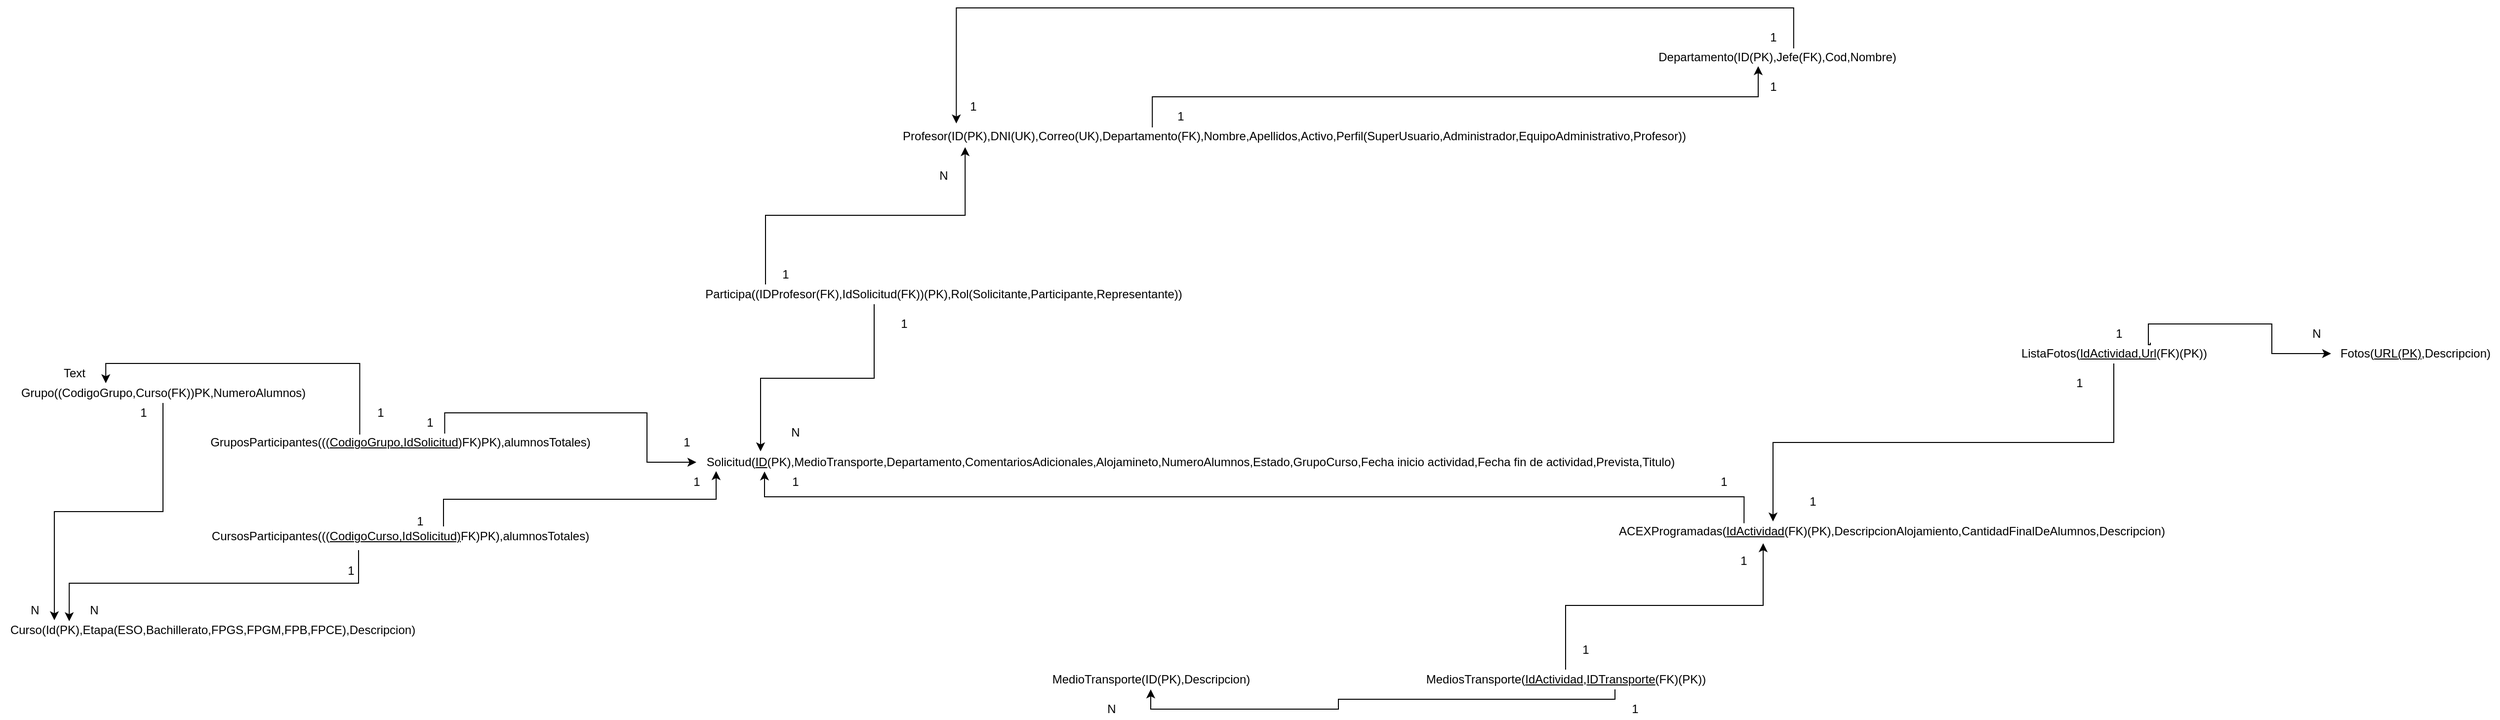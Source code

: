 <mxfile version="19.0.2" type="device"><diagram id="5Wt1nYC36sGOiHPfwZ3B" name="Página-1"><mxGraphModel dx="2181" dy="824" grid="1" gridSize="10" guides="1" tooltips="1" connect="1" arrows="1" fold="1" page="1" pageScale="1" pageWidth="827" pageHeight="1169" math="0" shadow="0"><root><mxCell id="0"/><mxCell id="1" parent="0"/><mxCell id="dhBkua_SBjsQ9sNKdqEB-27" style="edgeStyle=orthogonalEdgeStyle;rounded=0;orthogonalLoop=1;jettySize=auto;html=1;entryX=0.078;entryY=-0.15;entryDx=0;entryDy=0;entryPerimeter=0;exitX=0.565;exitY=0.05;exitDx=0;exitDy=0;exitPerimeter=0;" edge="1" parent="1" source="dhBkua_SBjsQ9sNKdqEB-1" target="dhBkua_SBjsQ9sNKdqEB-2"><mxGeometry relative="1" as="geometry"><Array as="points"><mxPoint x="1541" y="60"/><mxPoint x="693" y="60"/></Array></mxGeometry></mxCell><mxCell id="dhBkua_SBjsQ9sNKdqEB-1" value="Departamento(ID(PK),Jefe(FK),Cod,Nombre)" style="text;html=1;align=center;verticalAlign=middle;resizable=0;points=[];autosize=1;strokeColor=none;fillColor=none;" vertex="1" parent="1"><mxGeometry x="1394" y="100" width="260" height="20" as="geometry"/></mxCell><mxCell id="dhBkua_SBjsQ9sNKdqEB-28" style="edgeStyle=orthogonalEdgeStyle;rounded=0;orthogonalLoop=1;jettySize=auto;html=1;entryX=0.427;entryY=0.95;entryDx=0;entryDy=0;entryPerimeter=0;exitX=0.323;exitY=0.05;exitDx=0;exitDy=0;exitPerimeter=0;" edge="1" parent="1" source="dhBkua_SBjsQ9sNKdqEB-2" target="dhBkua_SBjsQ9sNKdqEB-1"><mxGeometry relative="1" as="geometry"/></mxCell><mxCell id="dhBkua_SBjsQ9sNKdqEB-2" value="Profesor(ID(PK),DNI(UK),Correo(UK),Departamento(FK),Nombre,Apellidos,Activo,Perfil(SuperUsuario,Administrador,EquipoAdministrativo,Profesor))" style="text;html=1;align=center;verticalAlign=middle;resizable=0;points=[];autosize=1;strokeColor=none;fillColor=none;" vertex="1" parent="1"><mxGeometry x="630" y="180" width="810" height="20" as="geometry"/></mxCell><mxCell id="dhBkua_SBjsQ9sNKdqEB-25" style="edgeStyle=orthogonalEdgeStyle;rounded=0;orthogonalLoop=1;jettySize=auto;html=1;entryX=0.089;entryY=1.05;entryDx=0;entryDy=0;entryPerimeter=0;" edge="1" parent="1" source="dhBkua_SBjsQ9sNKdqEB-3" target="dhBkua_SBjsQ9sNKdqEB-2"><mxGeometry relative="1" as="geometry"><Array as="points"><mxPoint x="500" y="270"/><mxPoint x="702" y="270"/></Array></mxGeometry></mxCell><mxCell id="dhBkua_SBjsQ9sNKdqEB-26" style="edgeStyle=orthogonalEdgeStyle;rounded=0;orthogonalLoop=1;jettySize=auto;html=1;entryX=0.065;entryY=-0.05;entryDx=0;entryDy=0;entryPerimeter=0;" edge="1" parent="1" source="dhBkua_SBjsQ9sNKdqEB-3" target="dhBkua_SBjsQ9sNKdqEB-4"><mxGeometry relative="1" as="geometry"><Array as="points"><mxPoint x="610" y="435"/><mxPoint x="495" y="435"/></Array></mxGeometry></mxCell><mxCell id="dhBkua_SBjsQ9sNKdqEB-3" value="Participa((IDProfesor(FK),IdSolicitud(FK))(PK),Rol(Solicitante,Participante,Representante))" style="text;html=1;align=center;verticalAlign=middle;resizable=0;points=[];autosize=1;strokeColor=none;fillColor=none;" vertex="1" parent="1"><mxGeometry x="430" y="340" width="500" height="20" as="geometry"/></mxCell><mxCell id="dhBkua_SBjsQ9sNKdqEB-4" value="Solicitud(&lt;u&gt;ID&lt;/u&gt;(PK),MedioTransporte,Departamento,ComentariosAdicionales,Alojamineto,NumeroAlumnos,Estado,GrupoCurso,Fecha inicio actividad,Fecha fin de actividad,Prevista,Titulo)" style="text;html=1;align=center;verticalAlign=middle;resizable=0;points=[];autosize=1;strokeColor=none;fillColor=none;" vertex="1" parent="1"><mxGeometry x="430" y="510" width="1000" height="20" as="geometry"/></mxCell><mxCell id="dhBkua_SBjsQ9sNKdqEB-32" style="edgeStyle=orthogonalEdgeStyle;rounded=0;orthogonalLoop=1;jettySize=auto;html=1;entryX=0.128;entryY=0;entryDx=0;entryDy=0;entryPerimeter=0;" edge="1" parent="1" source="dhBkua_SBjsQ9sNKdqEB-5" target="dhBkua_SBjsQ9sNKdqEB-6"><mxGeometry relative="1" as="geometry"/></mxCell><mxCell id="dhBkua_SBjsQ9sNKdqEB-5" value="Grupo((CodigoGrupo,Curso(FK))PK,NumeroAlumnos)" style="text;html=1;align=center;verticalAlign=middle;resizable=0;points=[];autosize=1;strokeColor=none;fillColor=none;" vertex="1" parent="1"><mxGeometry x="-260" y="440" width="300" height="20" as="geometry"/></mxCell><mxCell id="dhBkua_SBjsQ9sNKdqEB-6" value="Curso(Id(PK),Etapa(ESO,Bachillerato,FPGS,FPGM,FPB,FPCE),Descripcion)" style="text;html=1;align=center;verticalAlign=middle;resizable=0;points=[];autosize=1;strokeColor=none;fillColor=none;" vertex="1" parent="1"><mxGeometry x="-275" y="680" width="430" height="20" as="geometry"/></mxCell><mxCell id="dhBkua_SBjsQ9sNKdqEB-29" style="edgeStyle=orthogonalEdgeStyle;rounded=0;orthogonalLoop=1;jettySize=auto;html=1;exitX=0.613;exitY=0.05;exitDx=0;exitDy=0;exitPerimeter=0;" edge="1" parent="1" source="dhBkua_SBjsQ9sNKdqEB-8" target="dhBkua_SBjsQ9sNKdqEB-4"><mxGeometry relative="1" as="geometry"/></mxCell><mxCell id="dhBkua_SBjsQ9sNKdqEB-31" style="edgeStyle=orthogonalEdgeStyle;rounded=0;orthogonalLoop=1;jettySize=auto;html=1;entryX=0.307;entryY=0;entryDx=0;entryDy=0;entryPerimeter=0;exitX=0.398;exitY=0.1;exitDx=0;exitDy=0;exitPerimeter=0;" edge="1" parent="1" source="dhBkua_SBjsQ9sNKdqEB-8" target="dhBkua_SBjsQ9sNKdqEB-5"><mxGeometry relative="1" as="geometry"/></mxCell><mxCell id="dhBkua_SBjsQ9sNKdqEB-8" value="GruposParticipantes(((&lt;u&gt;CodigoGrupo,IdSolicitud&lt;/u&gt;)FK)PK),alumnosTotales)" style="text;html=1;align=center;verticalAlign=middle;resizable=0;points=[];autosize=1;strokeColor=none;fillColor=none;" vertex="1" parent="1"><mxGeometry x="-70" y="490" width="400" height="20" as="geometry"/></mxCell><mxCell id="dhBkua_SBjsQ9sNKdqEB-30" style="edgeStyle=orthogonalEdgeStyle;rounded=0;orthogonalLoop=1;jettySize=auto;html=1;entryX=0.02;entryY=0.95;entryDx=0;entryDy=0;entryPerimeter=0;exitX=0.61;exitY=0;exitDx=0;exitDy=0;exitPerimeter=0;" edge="1" parent="1" source="dhBkua_SBjsQ9sNKdqEB-9" target="dhBkua_SBjsQ9sNKdqEB-4"><mxGeometry relative="1" as="geometry"/></mxCell><mxCell id="dhBkua_SBjsQ9sNKdqEB-33" style="edgeStyle=orthogonalEdgeStyle;rounded=0;orthogonalLoop=1;jettySize=auto;html=1;entryX=0.163;entryY=0.05;entryDx=0;entryDy=0;entryPerimeter=0;exitX=0.395;exitY=1.2;exitDx=0;exitDy=0;exitPerimeter=0;" edge="1" parent="1" source="dhBkua_SBjsQ9sNKdqEB-9" target="dhBkua_SBjsQ9sNKdqEB-6"><mxGeometry relative="1" as="geometry"/></mxCell><mxCell id="dhBkua_SBjsQ9sNKdqEB-9" value="CursosParticipantes(((&lt;u&gt;CodigoCurso,IdSolicitud)&lt;/u&gt;FK)PK),alumnosTotales)" style="text;html=1;align=center;verticalAlign=middle;resizable=0;points=[];autosize=1;strokeColor=none;fillColor=none;" vertex="1" parent="1"><mxGeometry x="-70" y="585" width="400" height="20" as="geometry"/></mxCell><mxCell id="dhBkua_SBjsQ9sNKdqEB-48" style="edgeStyle=orthogonalEdgeStyle;rounded=0;orthogonalLoop=1;jettySize=auto;html=1;exitX=0.238;exitY=0.086;exitDx=0;exitDy=0;exitPerimeter=0;entryX=0.069;entryY=0.967;entryDx=0;entryDy=0;entryPerimeter=0;" edge="1" parent="1" source="dhBkua_SBjsQ9sNKdqEB-10" target="dhBkua_SBjsQ9sNKdqEB-4"><mxGeometry relative="1" as="geometry"/></mxCell><mxCell id="dhBkua_SBjsQ9sNKdqEB-10" value="ACEXProgramadas(&lt;u&gt;IdActividad&lt;/u&gt;(FK)(PK),DescripcionAlojamiento,CantidadFinalDeAlumnos,Descripcion)" style="text;html=1;align=center;verticalAlign=middle;resizable=0;points=[];autosize=1;strokeColor=none;fillColor=none;" vertex="1" parent="1"><mxGeometry x="1355" y="580" width="570" height="20" as="geometry"/></mxCell><mxCell id="dhBkua_SBjsQ9sNKdqEB-16" style="edgeStyle=orthogonalEdgeStyle;rounded=0;orthogonalLoop=1;jettySize=auto;html=1;exitX=0.685;exitY=-0.05;exitDx=0;exitDy=0;exitPerimeter=0;" edge="1" parent="1" source="dhBkua_SBjsQ9sNKdqEB-11" target="dhBkua_SBjsQ9sNKdqEB-12"><mxGeometry relative="1" as="geometry"><Array as="points"><mxPoint x="1902" y="401"/><mxPoint x="1900" y="401"/><mxPoint x="1900" y="380"/><mxPoint x="2025" y="380"/><mxPoint x="2025" y="410"/></Array></mxGeometry></mxCell><mxCell id="dhBkua_SBjsQ9sNKdqEB-18" style="edgeStyle=orthogonalEdgeStyle;rounded=0;orthogonalLoop=1;jettySize=auto;html=1;" edge="1" parent="1" source="dhBkua_SBjsQ9sNKdqEB-11" target="dhBkua_SBjsQ9sNKdqEB-10"><mxGeometry relative="1" as="geometry"><Array as="points"><mxPoint x="1865" y="500"/><mxPoint x="1520" y="500"/></Array></mxGeometry></mxCell><mxCell id="dhBkua_SBjsQ9sNKdqEB-11" value="ListaFotos(&lt;u&gt;IdActividad,Url&lt;/u&gt;(FK)(PK))" style="text;html=1;align=center;verticalAlign=middle;resizable=0;points=[];autosize=1;strokeColor=none;fillColor=none;" vertex="1" parent="1"><mxGeometry x="1765" y="400" width="200" height="20" as="geometry"/></mxCell><mxCell id="dhBkua_SBjsQ9sNKdqEB-12" value="Fotos(&lt;u&gt;URL(PK)&lt;/u&gt;,Descripcion)" style="text;html=1;align=center;verticalAlign=middle;resizable=0;points=[];autosize=1;strokeColor=none;fillColor=none;" vertex="1" parent="1"><mxGeometry x="2085" y="400" width="170" height="20" as="geometry"/></mxCell><mxCell id="dhBkua_SBjsQ9sNKdqEB-20" style="edgeStyle=orthogonalEdgeStyle;rounded=0;orthogonalLoop=1;jettySize=auto;html=1;entryX=0.5;entryY=1;entryDx=0;entryDy=0;entryPerimeter=0;" edge="1" parent="1" source="dhBkua_SBjsQ9sNKdqEB-13" target="dhBkua_SBjsQ9sNKdqEB-14"><mxGeometry relative="1" as="geometry"><Array as="points"><mxPoint x="1360" y="760"/><mxPoint x="1080" y="760"/><mxPoint x="1080" y="770"/><mxPoint x="890" y="770"/></Array></mxGeometry></mxCell><mxCell id="dhBkua_SBjsQ9sNKdqEB-21" style="edgeStyle=orthogonalEdgeStyle;rounded=0;orthogonalLoop=1;jettySize=auto;html=1;entryX=0.272;entryY=1.1;entryDx=0;entryDy=0;entryPerimeter=0;" edge="1" parent="1" source="dhBkua_SBjsQ9sNKdqEB-13" target="dhBkua_SBjsQ9sNKdqEB-10"><mxGeometry relative="1" as="geometry"/></mxCell><mxCell id="dhBkua_SBjsQ9sNKdqEB-13" value="MediosTransporte(&lt;u&gt;IdActividad&lt;/u&gt;,&lt;u&gt;IDTransporte&lt;/u&gt;(FK)(PK))" style="text;html=1;align=center;verticalAlign=middle;resizable=0;points=[];autosize=1;strokeColor=none;fillColor=none;" vertex="1" parent="1"><mxGeometry x="1160" y="730" width="300" height="20" as="geometry"/></mxCell><mxCell id="dhBkua_SBjsQ9sNKdqEB-14" value="MedioTransporte(ID(PK),Descripcion)" style="text;html=1;align=center;verticalAlign=middle;resizable=0;points=[];autosize=1;strokeColor=none;fillColor=none;" vertex="1" parent="1"><mxGeometry x="780" y="730" width="220" height="20" as="geometry"/></mxCell><mxCell id="dhBkua_SBjsQ9sNKdqEB-34" value="1" style="text;html=1;align=center;verticalAlign=middle;resizable=0;points=[];autosize=1;strokeColor=none;fillColor=none;" vertex="1" parent="1"><mxGeometry x="1510" y="80" width="20" height="20" as="geometry"/></mxCell><mxCell id="dhBkua_SBjsQ9sNKdqEB-35" value="1" style="text;html=1;align=center;verticalAlign=middle;resizable=0;points=[];autosize=1;strokeColor=none;fillColor=none;" vertex="1" parent="1"><mxGeometry x="700" y="150" width="20" height="20" as="geometry"/></mxCell><mxCell id="dhBkua_SBjsQ9sNKdqEB-36" value="1" style="text;html=1;align=center;verticalAlign=middle;resizable=0;points=[];autosize=1;strokeColor=none;fillColor=none;" vertex="1" parent="1"><mxGeometry x="910" y="160" width="20" height="20" as="geometry"/></mxCell><mxCell id="dhBkua_SBjsQ9sNKdqEB-37" value="1" style="text;html=1;align=center;verticalAlign=middle;resizable=0;points=[];autosize=1;strokeColor=none;fillColor=none;" vertex="1" parent="1"><mxGeometry x="1510" y="130" width="20" height="20" as="geometry"/></mxCell><mxCell id="dhBkua_SBjsQ9sNKdqEB-38" value="1" style="text;html=1;align=center;verticalAlign=middle;resizable=0;points=[];autosize=1;strokeColor=none;fillColor=none;" vertex="1" parent="1"><mxGeometry x="510" y="320" width="20" height="20" as="geometry"/></mxCell><mxCell id="dhBkua_SBjsQ9sNKdqEB-39" value="N" style="text;html=1;align=center;verticalAlign=middle;resizable=0;points=[];autosize=1;strokeColor=none;fillColor=none;" vertex="1" parent="1"><mxGeometry x="670" y="220" width="20" height="20" as="geometry"/></mxCell><mxCell id="dhBkua_SBjsQ9sNKdqEB-40" value="1" style="text;html=1;align=center;verticalAlign=middle;resizable=0;points=[];autosize=1;strokeColor=none;fillColor=none;" vertex="1" parent="1"><mxGeometry x="630" y="370" width="20" height="20" as="geometry"/></mxCell><mxCell id="dhBkua_SBjsQ9sNKdqEB-41" value="N" style="text;html=1;align=center;verticalAlign=middle;resizable=0;points=[];autosize=1;strokeColor=none;fillColor=none;" vertex="1" parent="1"><mxGeometry x="520" y="480" width="20" height="20" as="geometry"/></mxCell><mxCell id="dhBkua_SBjsQ9sNKdqEB-42" value="1" style="text;html=1;align=center;verticalAlign=middle;resizable=0;points=[];autosize=1;strokeColor=none;fillColor=none;" vertex="1" parent="1"><mxGeometry x="1860" y="380" width="20" height="20" as="geometry"/></mxCell><mxCell id="dhBkua_SBjsQ9sNKdqEB-43" value="N" style="text;html=1;align=center;verticalAlign=middle;resizable=0;points=[];autosize=1;strokeColor=none;fillColor=none;" vertex="1" parent="1"><mxGeometry x="2060" y="380" width="20" height="20" as="geometry"/></mxCell><mxCell id="dhBkua_SBjsQ9sNKdqEB-44" value="1" style="text;html=1;align=center;verticalAlign=middle;resizable=0;points=[];autosize=1;strokeColor=none;fillColor=none;" vertex="1" parent="1"><mxGeometry x="1820" y="430" width="20" height="20" as="geometry"/></mxCell><mxCell id="dhBkua_SBjsQ9sNKdqEB-45" value="1" style="text;html=1;align=center;verticalAlign=middle;resizable=0;points=[];autosize=1;strokeColor=none;fillColor=none;" vertex="1" parent="1"><mxGeometry x="1550" y="550" width="20" height="20" as="geometry"/></mxCell><mxCell id="dhBkua_SBjsQ9sNKdqEB-46" value="1" style="text;html=1;align=center;verticalAlign=middle;resizable=0;points=[];autosize=1;strokeColor=none;fillColor=none;" vertex="1" parent="1"><mxGeometry x="1480" y="610" width="20" height="20" as="geometry"/></mxCell><mxCell id="dhBkua_SBjsQ9sNKdqEB-47" value="1" style="text;html=1;align=center;verticalAlign=middle;resizable=0;points=[];autosize=1;strokeColor=none;fillColor=none;" vertex="1" parent="1"><mxGeometry x="1320" y="700" width="20" height="20" as="geometry"/></mxCell><mxCell id="dhBkua_SBjsQ9sNKdqEB-49" value="1" style="text;html=1;align=center;verticalAlign=middle;resizable=0;points=[];autosize=1;strokeColor=none;fillColor=none;" vertex="1" parent="1"><mxGeometry x="1460" y="530" width="20" height="20" as="geometry"/></mxCell><mxCell id="dhBkua_SBjsQ9sNKdqEB-50" value="1" style="text;html=1;align=center;verticalAlign=middle;resizable=0;points=[];autosize=1;strokeColor=none;fillColor=none;" vertex="1" parent="1"><mxGeometry x="520" y="530" width="20" height="20" as="geometry"/></mxCell><mxCell id="dhBkua_SBjsQ9sNKdqEB-51" value="1" style="text;html=1;align=center;verticalAlign=middle;resizable=0;points=[];autosize=1;strokeColor=none;fillColor=none;" vertex="1" parent="1"><mxGeometry x="1370" y="760" width="20" height="20" as="geometry"/></mxCell><mxCell id="dhBkua_SBjsQ9sNKdqEB-52" value="N" style="text;html=1;align=center;verticalAlign=middle;resizable=0;points=[];autosize=1;strokeColor=none;fillColor=none;" vertex="1" parent="1"><mxGeometry x="840" y="760" width="20" height="20" as="geometry"/></mxCell><mxCell id="dhBkua_SBjsQ9sNKdqEB-53" value="1" style="text;html=1;align=center;verticalAlign=middle;resizable=0;points=[];autosize=1;strokeColor=none;fillColor=none;" vertex="1" parent="1"><mxGeometry x="410" y="490" width="20" height="20" as="geometry"/></mxCell><mxCell id="dhBkua_SBjsQ9sNKdqEB-54" value="1" style="text;html=1;align=center;verticalAlign=middle;resizable=0;points=[];autosize=1;strokeColor=none;fillColor=none;" vertex="1" parent="1"><mxGeometry x="420" y="530" width="20" height="20" as="geometry"/></mxCell><mxCell id="dhBkua_SBjsQ9sNKdqEB-55" value="1" style="text;html=1;align=center;verticalAlign=middle;resizable=0;points=[];autosize=1;strokeColor=none;fillColor=none;" vertex="1" parent="1"><mxGeometry x="140" y="570" width="20" height="20" as="geometry"/></mxCell><mxCell id="dhBkua_SBjsQ9sNKdqEB-56" value="1" style="text;html=1;align=center;verticalAlign=middle;resizable=0;points=[];autosize=1;strokeColor=none;fillColor=none;" vertex="1" parent="1"><mxGeometry x="150" y="470" width="20" height="20" as="geometry"/></mxCell><mxCell id="dhBkua_SBjsQ9sNKdqEB-57" value="1" style="text;html=1;align=center;verticalAlign=middle;resizable=0;points=[];autosize=1;strokeColor=none;fillColor=none;" vertex="1" parent="1"><mxGeometry x="70" y="620" width="20" height="20" as="geometry"/></mxCell><mxCell id="dhBkua_SBjsQ9sNKdqEB-58" value="N" style="text;html=1;align=center;verticalAlign=middle;resizable=0;points=[];autosize=1;strokeColor=none;fillColor=none;" vertex="1" parent="1"><mxGeometry x="-190" y="660" width="20" height="20" as="geometry"/></mxCell><mxCell id="dhBkua_SBjsQ9sNKdqEB-59" value="N" style="text;html=1;align=center;verticalAlign=middle;resizable=0;points=[];autosize=1;strokeColor=none;fillColor=none;" vertex="1" parent="1"><mxGeometry x="-250" y="660" width="20" height="20" as="geometry"/></mxCell><mxCell id="dhBkua_SBjsQ9sNKdqEB-60" value="1" style="text;html=1;align=center;verticalAlign=middle;resizable=0;points=[];autosize=1;strokeColor=none;fillColor=none;" vertex="1" parent="1"><mxGeometry x="-140" y="460" width="20" height="20" as="geometry"/></mxCell><mxCell id="dhBkua_SBjsQ9sNKdqEB-61" value="1" style="text;html=1;align=center;verticalAlign=middle;resizable=0;points=[];autosize=1;strokeColor=none;fillColor=none;" vertex="1" parent="1"><mxGeometry x="100" y="460" width="20" height="20" as="geometry"/></mxCell><mxCell id="dhBkua_SBjsQ9sNKdqEB-62" value="Text" style="text;html=1;align=center;verticalAlign=middle;resizable=0;points=[];autosize=1;strokeColor=none;fillColor=none;" vertex="1" parent="1"><mxGeometry x="-220" y="420" width="40" height="20" as="geometry"/></mxCell></root></mxGraphModel></diagram></mxfile>